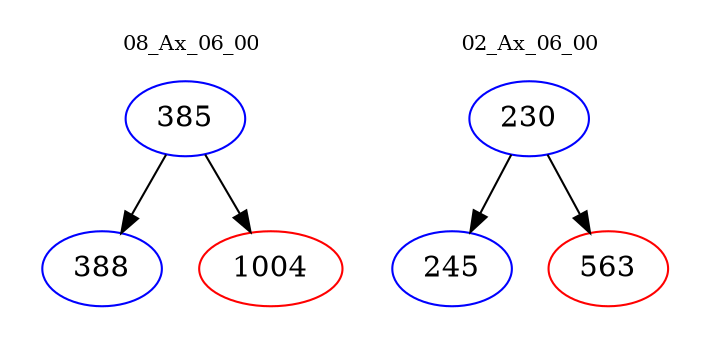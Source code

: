digraph{
subgraph cluster_0 {
color = white
label = "08_Ax_06_00";
fontsize=10;
T0_385 [label="385", color="blue"]
T0_385 -> T0_388 [color="black"]
T0_388 [label="388", color="blue"]
T0_385 -> T0_1004 [color="black"]
T0_1004 [label="1004", color="red"]
}
subgraph cluster_1 {
color = white
label = "02_Ax_06_00";
fontsize=10;
T1_230 [label="230", color="blue"]
T1_230 -> T1_245 [color="black"]
T1_245 [label="245", color="blue"]
T1_230 -> T1_563 [color="black"]
T1_563 [label="563", color="red"]
}
}
